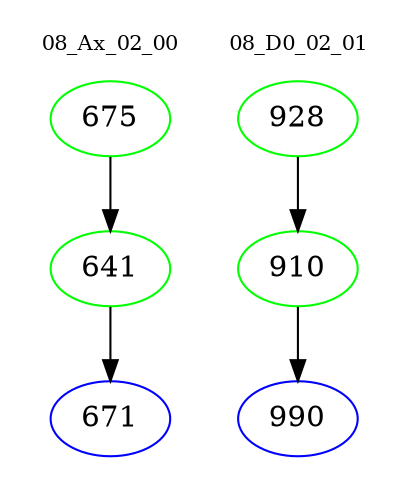 digraph{
subgraph cluster_0 {
color = white
label = "08_Ax_02_00";
fontsize=10;
T0_675 [label="675", color="green"]
T0_675 -> T0_641 [color="black"]
T0_641 [label="641", color="green"]
T0_641 -> T0_671 [color="black"]
T0_671 [label="671", color="blue"]
}
subgraph cluster_1 {
color = white
label = "08_D0_02_01";
fontsize=10;
T1_928 [label="928", color="green"]
T1_928 -> T1_910 [color="black"]
T1_910 [label="910", color="green"]
T1_910 -> T1_990 [color="black"]
T1_990 [label="990", color="blue"]
}
}
